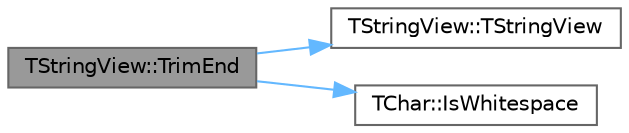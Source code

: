 digraph "TStringView::TrimEnd"
{
 // INTERACTIVE_SVG=YES
 // LATEX_PDF_SIZE
  bgcolor="transparent";
  edge [fontname=Helvetica,fontsize=10,labelfontname=Helvetica,labelfontsize=10];
  node [fontname=Helvetica,fontsize=10,shape=box,height=0.2,width=0.4];
  rankdir="LR";
  Node1 [id="Node000001",label="TStringView::TrimEnd",height=0.2,width=0.4,color="gray40", fillcolor="grey60", style="filled", fontcolor="black",tooltip="Returns the left part of the view before any whitespace at the end."];
  Node1 -> Node2 [id="edge1_Node000001_Node000002",color="steelblue1",style="solid",tooltip=" "];
  Node2 [id="Node000002",label="TStringView::TStringView",height=0.2,width=0.4,color="grey40", fillcolor="white", style="filled",URL="$dd/dbe/classTStringView.html#af4ebe0250c9151ae7d0e887a382e1447",tooltip="Construct an empty view."];
  Node1 -> Node3 [id="edge2_Node000001_Node000003",color="steelblue1",style="solid",tooltip=" "];
  Node3 [id="Node000003",label="TChar::IsWhitespace",height=0.2,width=0.4,color="grey40", fillcolor="white", style="filled",URL="$d2/d80/structTChar.html#ac8808d6ab3463757224b615bc74d16aa",tooltip=" "];
}

